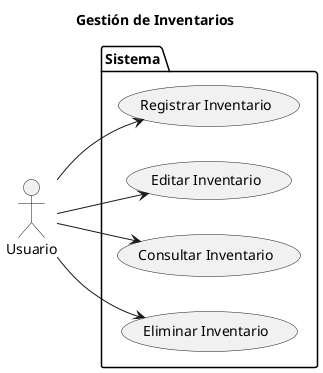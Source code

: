 @startuml usuario

left to right direction

title Gestión de Inventarios

actor Usuario as User

package Sistema {

    USECASE "Registrar Inventario" as UC_Registrar
    USECASE "Editar Inventario" as UC_Editar
    USECASE "Consultar Inventario" as UC_Consultar
    USECASE "Eliminar Inventario" as UC_Eliminar

}

User --> UC_Registrar
User --> UC_Editar
User --> UC_Consultar
User --> UC_Eliminar

@enduml